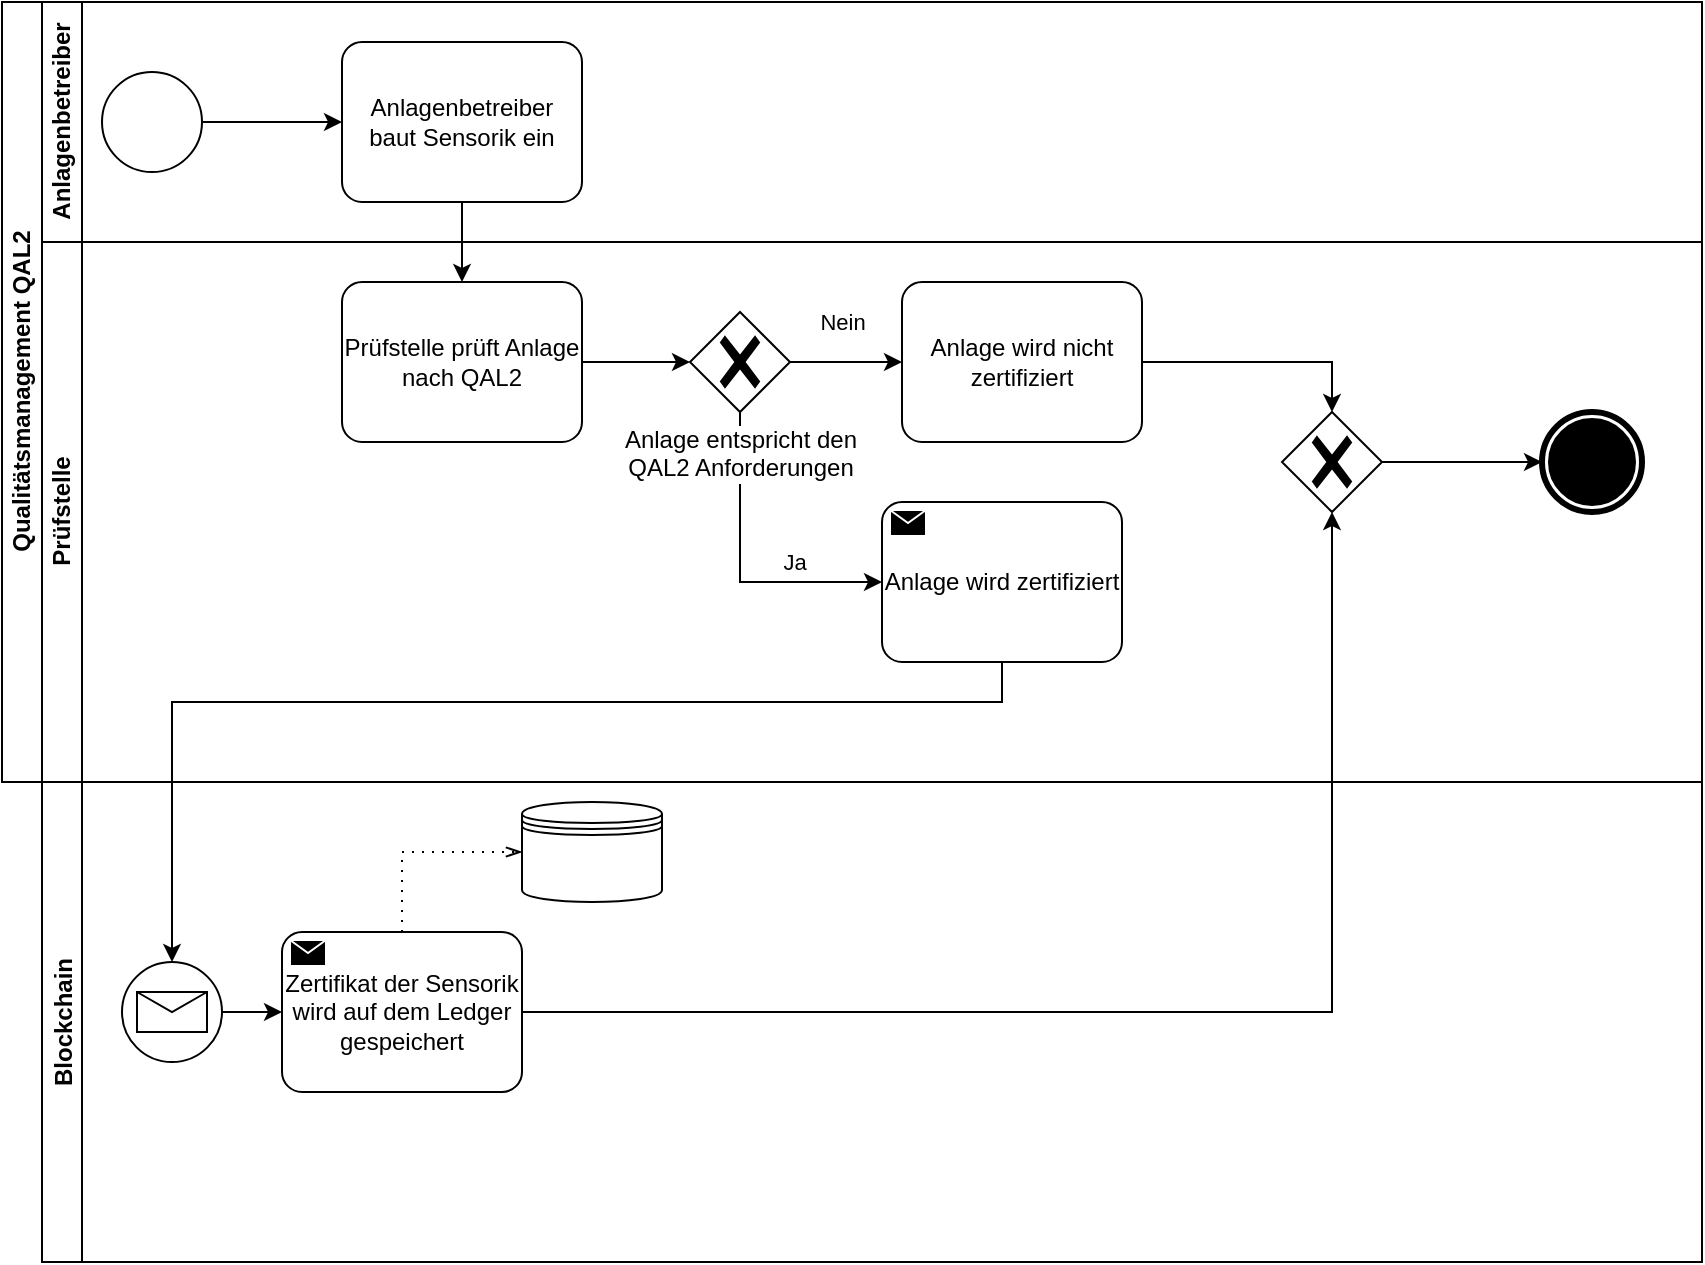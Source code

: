 <mxfile version="15.4.0" type="device" pages="3"><diagram id="fOEBAqGflUHDahjfGVD5" name="QAL 2"><mxGraphModel dx="946" dy="599" grid="1" gridSize="10" guides="1" tooltips="1" connect="1" arrows="1" fold="1" page="1" pageScale="1" pageWidth="827" pageHeight="1169" math="0" shadow="0"><root><mxCell id="0"/><mxCell id="1" parent="0"/><mxCell id="dpDQwUK_l9UzDcooiHd4-1" value="Qualitätsmanagement QAL2" style="swimlane;html=1;childLayout=stackLayout;resizeParent=1;resizeParentMax=0;horizontal=0;startSize=20;horizontalStack=0;" parent="1" vertex="1"><mxGeometry x="70" y="110" width="850" height="390" as="geometry"/></mxCell><mxCell id="dpDQwUK_l9UzDcooiHd4-2" value="Anlagenbetreiber" style="swimlane;html=1;startSize=20;horizontal=0;" parent="dpDQwUK_l9UzDcooiHd4-1" vertex="1"><mxGeometry x="20" width="830" height="120" as="geometry"/></mxCell><mxCell id="dpDQwUK_l9UzDcooiHd4-7" style="edgeStyle=orthogonalEdgeStyle;rounded=0;orthogonalLoop=1;jettySize=auto;html=1;exitX=1;exitY=0.5;exitDx=0;exitDy=0;exitPerimeter=0;" parent="dpDQwUK_l9UzDcooiHd4-2" source="dpDQwUK_l9UzDcooiHd4-5" target="dpDQwUK_l9UzDcooiHd4-6" edge="1"><mxGeometry relative="1" as="geometry"/></mxCell><mxCell id="dpDQwUK_l9UzDcooiHd4-5" value="" style="points=[[0.145,0.145,0],[0.5,0,0],[0.855,0.145,0],[1,0.5,0],[0.855,0.855,0],[0.5,1,0],[0.145,0.855,0],[0,0.5,0]];shape=mxgraph.bpmn.event;html=1;verticalLabelPosition=bottom;labelBackgroundColor=#ffffff;verticalAlign=top;align=center;perimeter=ellipsePerimeter;outlineConnect=0;aspect=fixed;outline=standard;symbol=general;" parent="dpDQwUK_l9UzDcooiHd4-2" vertex="1"><mxGeometry x="30" y="35" width="50" height="50" as="geometry"/></mxCell><mxCell id="dpDQwUK_l9UzDcooiHd4-6" value="Anlagenbetreiber&#10;baut Sensorik ein" style="points=[[0.25,0,0],[0.5,0,0],[0.75,0,0],[1,0.25,0],[1,0.5,0],[1,0.75,0],[0.75,1,0],[0.5,1,0],[0.25,1,0],[0,0.75,0],[0,0.5,0],[0,0.25,0]];shape=mxgraph.bpmn.task;whiteSpace=wrap;rectStyle=rounded;size=10;taskMarker=abstract;" parent="dpDQwUK_l9UzDcooiHd4-2" vertex="1"><mxGeometry x="150" y="20" width="120" height="80" as="geometry"/></mxCell><mxCell id="dpDQwUK_l9UzDcooiHd4-3" value="Prüfstelle" style="swimlane;html=1;startSize=20;horizontal=0;" parent="dpDQwUK_l9UzDcooiHd4-1" vertex="1"><mxGeometry x="20" y="120" width="830" height="270" as="geometry"/></mxCell><mxCell id="dpDQwUK_l9UzDcooiHd4-11" style="edgeStyle=orthogonalEdgeStyle;rounded=0;orthogonalLoop=1;jettySize=auto;html=1;exitX=1;exitY=0.5;exitDx=0;exitDy=0;exitPerimeter=0;" parent="dpDQwUK_l9UzDcooiHd4-3" source="dpDQwUK_l9UzDcooiHd4-8" target="dpDQwUK_l9UzDcooiHd4-10" edge="1"><mxGeometry relative="1" as="geometry"/></mxCell><mxCell id="dpDQwUK_l9UzDcooiHd4-8" value="Prüfstelle prüft Anlage nach QAL2" style="points=[[0.25,0,0],[0.5,0,0],[0.75,0,0],[1,0.25,0],[1,0.5,0],[1,0.75,0],[0.75,1,0],[0.5,1,0],[0.25,1,0],[0,0.75,0],[0,0.5,0],[0,0.25,0]];shape=mxgraph.bpmn.task;whiteSpace=wrap;rectStyle=rounded;size=10;taskMarker=abstract;" parent="dpDQwUK_l9UzDcooiHd4-3" vertex="1"><mxGeometry x="150" y="20" width="120" height="80" as="geometry"/></mxCell><mxCell id="dpDQwUK_l9UzDcooiHd4-13" value="Nein" style="edgeStyle=orthogonalEdgeStyle;rounded=0;orthogonalLoop=1;jettySize=auto;html=1;exitX=1;exitY=0.5;exitDx=0;exitDy=0;exitPerimeter=0;entryX=0;entryY=0.5;entryDx=0;entryDy=0;entryPerimeter=0;" parent="dpDQwUK_l9UzDcooiHd4-3" source="dpDQwUK_l9UzDcooiHd4-10" target="dpDQwUK_l9UzDcooiHd4-12" edge="1"><mxGeometry x="-0.071" y="20" relative="1" as="geometry"><mxPoint as="offset"/></mxGeometry></mxCell><mxCell id="dpDQwUK_l9UzDcooiHd4-15" value="Ja" style="edgeStyle=orthogonalEdgeStyle;rounded=0;orthogonalLoop=1;jettySize=auto;html=1;exitX=0.5;exitY=1;exitDx=0;exitDy=0;exitPerimeter=0;entryX=0;entryY=0.5;entryDx=0;entryDy=0;entryPerimeter=0;" parent="dpDQwUK_l9UzDcooiHd4-3" source="dpDQwUK_l9UzDcooiHd4-10" target="dpDQwUK_l9UzDcooiHd4-17" edge="1"><mxGeometry x="0.432" y="10" relative="1" as="geometry"><mxPoint x="430" y="170" as="targetPoint"/><mxPoint as="offset"/></mxGeometry></mxCell><mxCell id="dpDQwUK_l9UzDcooiHd4-10" value="Anlage entspricht den &lt;br&gt;QAL2 Anforderungen" style="points=[[0.25,0.25,0],[0.5,0,0],[0.75,0.25,0],[1,0.5,0],[0.75,0.75,0],[0.5,1,0],[0.25,0.75,0],[0,0.5,0]];shape=mxgraph.bpmn.gateway2;html=1;verticalLabelPosition=bottom;labelBackgroundColor=#ffffff;verticalAlign=top;align=center;perimeter=rhombusPerimeter;outlineConnect=0;outline=none;symbol=none;gwType=exclusive;" parent="dpDQwUK_l9UzDcooiHd4-3" vertex="1"><mxGeometry x="324" y="35" width="50" height="50" as="geometry"/></mxCell><mxCell id="dpDQwUK_l9UzDcooiHd4-28" style="edgeStyle=orthogonalEdgeStyle;rounded=0;orthogonalLoop=1;jettySize=auto;html=1;exitX=1;exitY=0.5;exitDx=0;exitDy=0;exitPerimeter=0;entryX=0.5;entryY=0;entryDx=0;entryDy=0;entryPerimeter=0;" parent="dpDQwUK_l9UzDcooiHd4-3" source="dpDQwUK_l9UzDcooiHd4-12" target="dpDQwUK_l9UzDcooiHd4-27" edge="1"><mxGeometry relative="1" as="geometry"/></mxCell><mxCell id="dpDQwUK_l9UzDcooiHd4-12" value="Anlage wird nicht zertifiziert" style="points=[[0.25,0,0],[0.5,0,0],[0.75,0,0],[1,0.25,0],[1,0.5,0],[1,0.75,0],[0.75,1,0],[0.5,1,0],[0.25,1,0],[0,0.75,0],[0,0.5,0],[0,0.25,0]];shape=mxgraph.bpmn.task;whiteSpace=wrap;rectStyle=rounded;size=10;taskMarker=abstract;" parent="dpDQwUK_l9UzDcooiHd4-3" vertex="1"><mxGeometry x="430" y="20" width="120" height="80" as="geometry"/></mxCell><mxCell id="dpDQwUK_l9UzDcooiHd4-17" value="Anlage wird zertifiziert" style="points=[[0.25,0,0],[0.5,0,0],[0.75,0,0],[1,0.25,0],[1,0.5,0],[1,0.75,0],[0.75,1,0],[0.5,1,0],[0.25,1,0],[0,0.75,0],[0,0.5,0],[0,0.25,0]];shape=mxgraph.bpmn.task;whiteSpace=wrap;rectStyle=rounded;size=10;taskMarker=send;" parent="dpDQwUK_l9UzDcooiHd4-3" vertex="1"><mxGeometry x="420" y="130" width="120" height="80" as="geometry"/></mxCell><mxCell id="dpDQwUK_l9UzDcooiHd4-26" value="" style="points=[[0.145,0.145,0],[0.5,0,0],[0.855,0.145,0],[1,0.5,0],[0.855,0.855,0],[0.5,1,0],[0.145,0.855,0],[0,0.5,0]];shape=mxgraph.bpmn.event;html=1;verticalLabelPosition=bottom;labelBackgroundColor=#ffffff;verticalAlign=top;align=center;perimeter=ellipsePerimeter;outlineConnect=0;aspect=fixed;outline=end;symbol=terminate;" parent="dpDQwUK_l9UzDcooiHd4-3" vertex="1"><mxGeometry x="750" y="85" width="50" height="50" as="geometry"/></mxCell><mxCell id="dpDQwUK_l9UzDcooiHd4-31" style="edgeStyle=orthogonalEdgeStyle;rounded=0;orthogonalLoop=1;jettySize=auto;html=1;exitX=1;exitY=0.5;exitDx=0;exitDy=0;exitPerimeter=0;entryX=0;entryY=0.5;entryDx=0;entryDy=0;entryPerimeter=0;" parent="dpDQwUK_l9UzDcooiHd4-3" source="dpDQwUK_l9UzDcooiHd4-27" target="dpDQwUK_l9UzDcooiHd4-26" edge="1"><mxGeometry relative="1" as="geometry"/></mxCell><mxCell id="dpDQwUK_l9UzDcooiHd4-27" value="" style="points=[[0.25,0.25,0],[0.5,0,0],[0.75,0.25,0],[1,0.5,0],[0.75,0.75,0],[0.5,1,0],[0.25,0.75,0],[0,0.5,0]];shape=mxgraph.bpmn.gateway2;html=1;verticalLabelPosition=bottom;labelBackgroundColor=#ffffff;verticalAlign=top;align=center;perimeter=rhombusPerimeter;outlineConnect=0;outline=none;symbol=none;gwType=exclusive;" parent="dpDQwUK_l9UzDcooiHd4-3" vertex="1"><mxGeometry x="620" y="85" width="50" height="50" as="geometry"/></mxCell><mxCell id="dpDQwUK_l9UzDcooiHd4-9" style="edgeStyle=orthogonalEdgeStyle;rounded=0;orthogonalLoop=1;jettySize=auto;html=1;exitX=0.5;exitY=1;exitDx=0;exitDy=0;exitPerimeter=0;entryX=0.5;entryY=0;entryDx=0;entryDy=0;entryPerimeter=0;" parent="dpDQwUK_l9UzDcooiHd4-1" source="dpDQwUK_l9UzDcooiHd4-6" target="dpDQwUK_l9UzDcooiHd4-8" edge="1"><mxGeometry relative="1" as="geometry"/></mxCell><mxCell id="dpDQwUK_l9UzDcooiHd4-16" value="Blockchain" style="swimlane;startSize=20;horizontal=0;" parent="1" vertex="1"><mxGeometry x="90" y="500" width="830" height="240" as="geometry"/></mxCell><mxCell id="dpDQwUK_l9UzDcooiHd4-22" style="edgeStyle=orthogonalEdgeStyle;rounded=0;orthogonalLoop=1;jettySize=auto;html=1;exitX=1;exitY=0.5;exitDx=0;exitDy=0;exitPerimeter=0;" parent="dpDQwUK_l9UzDcooiHd4-16" source="dpDQwUK_l9UzDcooiHd4-19" edge="1"><mxGeometry relative="1" as="geometry"><mxPoint x="120" y="115" as="targetPoint"/></mxGeometry></mxCell><mxCell id="dpDQwUK_l9UzDcooiHd4-19" value="" style="points=[[0.145,0.145,0],[0.5,0,0],[0.855,0.145,0],[1,0.5,0],[0.855,0.855,0],[0.5,1,0],[0.145,0.855,0],[0,0.5,0]];shape=mxgraph.bpmn.event;html=1;verticalLabelPosition=bottom;labelBackgroundColor=#ffffff;verticalAlign=top;align=center;perimeter=ellipsePerimeter;outlineConnect=0;aspect=fixed;outline=standard;symbol=message;" parent="dpDQwUK_l9UzDcooiHd4-16" vertex="1"><mxGeometry x="40" y="90" width="50" height="50" as="geometry"/></mxCell><mxCell id="dpDQwUK_l9UzDcooiHd4-23" value="Zertifikat der Sensorik wird auf dem Ledger gespeichert" style="points=[[0.25,0,0],[0.5,0,0],[0.75,0,0],[1,0.25,0],[1,0.5,0],[1,0.75,0],[0.75,1,0],[0.5,1,0],[0.25,1,0],[0,0.75,0],[0,0.5,0],[0,0.25,0]];shape=mxgraph.bpmn.task;whiteSpace=wrap;rectStyle=rounded;size=10;taskMarker=send;" parent="dpDQwUK_l9UzDcooiHd4-16" vertex="1"><mxGeometry x="120" y="75" width="120" height="80" as="geometry"/></mxCell><mxCell id="dpDQwUK_l9UzDcooiHd4-24" value="" style="shape=datastore;whiteSpace=wrap;html=1;labelPosition=center;verticalLabelPosition=bottom;align=center;verticalAlign=top;" parent="dpDQwUK_l9UzDcooiHd4-16" vertex="1"><mxGeometry x="240" y="10" width="70" height="50" as="geometry"/></mxCell><mxCell id="dpDQwUK_l9UzDcooiHd4-25" value="" style="edgeStyle=elbowEdgeStyle;fontSize=12;html=1;endFill=0;startFill=0;endSize=6;startSize=6;dashed=1;dashPattern=1 4;endArrow=openThin;startArrow=none;rounded=0;exitX=0.5;exitY=0;exitDx=0;exitDy=0;exitPerimeter=0;entryX=0;entryY=0.5;entryDx=0;entryDy=0;" parent="dpDQwUK_l9UzDcooiHd4-16" source="dpDQwUK_l9UzDcooiHd4-23" target="dpDQwUK_l9UzDcooiHd4-24" edge="1"><mxGeometry width="160" relative="1" as="geometry"><mxPoint x="340" y="-30" as="sourcePoint"/><mxPoint x="500" y="-30" as="targetPoint"/><Array as="points"><mxPoint x="180" y="35"/></Array></mxGeometry></mxCell><mxCell id="dpDQwUK_l9UzDcooiHd4-21" style="edgeStyle=orthogonalEdgeStyle;rounded=0;orthogonalLoop=1;jettySize=auto;html=1;exitX=0.5;exitY=1;exitDx=0;exitDy=0;exitPerimeter=0;" parent="1" source="dpDQwUK_l9UzDcooiHd4-17" target="dpDQwUK_l9UzDcooiHd4-19" edge="1"><mxGeometry relative="1" as="geometry"><Array as="points"><mxPoint x="570" y="460"/><mxPoint x="155" y="460"/></Array></mxGeometry></mxCell><mxCell id="dpDQwUK_l9UzDcooiHd4-30" style="edgeStyle=orthogonalEdgeStyle;rounded=0;orthogonalLoop=1;jettySize=auto;html=1;exitX=1;exitY=0.5;exitDx=0;exitDy=0;exitPerimeter=0;entryX=0.5;entryY=1;entryDx=0;entryDy=0;entryPerimeter=0;" parent="1" source="dpDQwUK_l9UzDcooiHd4-23" target="dpDQwUK_l9UzDcooiHd4-27" edge="1"><mxGeometry relative="1" as="geometry"/></mxCell></root></mxGraphModel></diagram><diagram id="kGeH2gNG1VI0VdVqXJxx" name="QAL3"><mxGraphModel dx="946" dy="599" grid="1" gridSize="10" guides="1" tooltips="1" connect="1" arrows="1" fold="1" page="1" pageScale="1" pageWidth="827" pageHeight="1169" math="0" shadow="0"><root><mxCell id="jUsq18Zo1Q4Y0JvGGyQz-0"/><mxCell id="jUsq18Zo1Q4Y0JvGGyQz-1" parent="jUsq18Zo1Q4Y0JvGGyQz-0"/><mxCell id="jUsq18Zo1Q4Y0JvGGyQz-2" value="Anlagenbetreiber" style="swimlane;startSize=20;horizontal=0;" parent="jUsq18Zo1Q4Y0JvGGyQz-1" vertex="1"><mxGeometry x="80" y="160" width="1000" height="120" as="geometry"/></mxCell><mxCell id="jUsq18Zo1Q4Y0JvGGyQz-7" style="edgeStyle=orthogonalEdgeStyle;rounded=0;orthogonalLoop=1;jettySize=auto;html=1;exitX=1;exitY=0.5;exitDx=0;exitDy=0;exitPerimeter=0;entryX=0;entryY=0.5;entryDx=0;entryDy=0;entryPerimeter=0;" parent="jUsq18Zo1Q4Y0JvGGyQz-2" source="jUsq18Zo1Q4Y0JvGGyQz-5" target="jUsq18Zo1Q4Y0JvGGyQz-6" edge="1"><mxGeometry relative="1" as="geometry"/></mxCell><mxCell id="jUsq18Zo1Q4Y0JvGGyQz-5" value="" style="points=[[0.145,0.145,0],[0.5,0,0],[0.855,0.145,0],[1,0.5,0],[0.855,0.855,0],[0.5,1,0],[0.145,0.855,0],[0,0.5,0]];shape=mxgraph.bpmn.event;html=1;verticalLabelPosition=bottom;labelBackgroundColor=#ffffff;verticalAlign=top;align=center;perimeter=ellipsePerimeter;outlineConnect=0;aspect=fixed;outline=standard;symbol=timer;" parent="jUsq18Zo1Q4Y0JvGGyQz-2" vertex="1"><mxGeometry x="40" y="35" width="50" height="50" as="geometry"/></mxCell><mxCell id="jUsq18Zo1Q4Y0JvGGyQz-11" style="edgeStyle=orthogonalEdgeStyle;rounded=0;orthogonalLoop=1;jettySize=auto;html=1;exitX=1;exitY=0.5;exitDx=0;exitDy=0;exitPerimeter=0;" parent="jUsq18Zo1Q4Y0JvGGyQz-2" source="jUsq18Zo1Q4Y0JvGGyQz-6" target="jUsq18Zo1Q4Y0JvGGyQz-10" edge="1"><mxGeometry relative="1" as="geometry"/></mxCell><mxCell id="jUsq18Zo1Q4Y0JvGGyQz-6" value="Anlagenbetreiber&#10;prüft Drift" style="points=[[0.25,0,0],[0.5,0,0],[0.75,0,0],[1,0.25,0],[1,0.5,0],[1,0.75,0],[0.75,1,0],[0.5,1,0],[0.25,1,0],[0,0.75,0],[0,0.5,0],[0,0.25,0]];shape=mxgraph.bpmn.task;whiteSpace=wrap;rectStyle=rounded;size=10;taskMarker=abstract;" parent="jUsq18Zo1Q4Y0JvGGyQz-2" vertex="1"><mxGeometry x="130" y="20" width="120" height="80" as="geometry"/></mxCell><mxCell id="jUsq18Zo1Q4Y0JvGGyQz-13" style="edgeStyle=orthogonalEdgeStyle;rounded=0;orthogonalLoop=1;jettySize=auto;html=1;exitX=1;exitY=0.5;exitDx=0;exitDy=0;exitPerimeter=0;" parent="jUsq18Zo1Q4Y0JvGGyQz-2" source="jUsq18Zo1Q4Y0JvGGyQz-10" target="jUsq18Zo1Q4Y0JvGGyQz-12" edge="1"><mxGeometry relative="1" as="geometry"/></mxCell><mxCell id="jUsq18Zo1Q4Y0JvGGyQz-10" value="Anlagenbetreiber prüft Präzision" style="points=[[0.25,0,0],[0.5,0,0],[0.75,0,0],[1,0.25,0],[1,0.5,0],[1,0.75,0],[0.75,1,0],[0.5,1,0],[0.25,1,0],[0,0.75,0],[0,0.5,0],[0,0.25,0]];shape=mxgraph.bpmn.task;whiteSpace=wrap;rectStyle=rounded;size=10;taskMarker=abstract;" parent="jUsq18Zo1Q4Y0JvGGyQz-2" vertex="1"><mxGeometry x="290" y="20" width="120" height="80" as="geometry"/></mxCell><mxCell id="jUsq18Zo1Q4Y0JvGGyQz-12" value="Anlagenbetreiber übermittelt die Ergebnisse" style="points=[[0.25,0,0],[0.5,0,0],[0.75,0,0],[1,0.25,0],[1,0.5,0],[1,0.75,0],[0.75,1,0],[0.5,1,0],[0.25,1,0],[0,0.75,0],[0,0.5,0],[0,0.25,0]];shape=mxgraph.bpmn.task;whiteSpace=wrap;rectStyle=rounded;size=10;taskMarker=send;" parent="jUsq18Zo1Q4Y0JvGGyQz-2" vertex="1"><mxGeometry x="450" y="20" width="120" height="80" as="geometry"/></mxCell><mxCell id="o0U-T3Z_DtUoZWdTapJy-4" style="edgeStyle=orthogonalEdgeStyle;rounded=0;orthogonalLoop=1;jettySize=auto;html=1;exitX=1;exitY=0.5;exitDx=0;exitDy=0;exitPerimeter=0;entryX=0;entryY=0.5;entryDx=0;entryDy=0;entryPerimeter=0;" parent="jUsq18Zo1Q4Y0JvGGyQz-2" source="o0U-T3Z_DtUoZWdTapJy-1" target="o0U-T3Z_DtUoZWdTapJy-3" edge="1"><mxGeometry relative="1" as="geometry"/></mxCell><mxCell id="o0U-T3Z_DtUoZWdTapJy-1" value="Anlagenbetreiber wertet Ergebnisse aus" style="points=[[0.25,0,0],[0.5,0,0],[0.75,0,0],[1,0.25,0],[1,0.5,0],[1,0.75,0],[0.75,1,0],[0.5,1,0],[0.25,1,0],[0,0.75,0],[0,0.5,0],[0,0.25,0]];shape=mxgraph.bpmn.task;whiteSpace=wrap;rectStyle=rounded;size=10;taskMarker=receive;" parent="jUsq18Zo1Q4Y0JvGGyQz-2" vertex="1"><mxGeometry x="730" y="20" width="120" height="80" as="geometry"/></mxCell><mxCell id="o0U-T3Z_DtUoZWdTapJy-3" value="" style="points=[[0.145,0.145,0],[0.5,0,0],[0.855,0.145,0],[1,0.5,0],[0.855,0.855,0],[0.5,1,0],[0.145,0.855,0],[0,0.5,0]];shape=mxgraph.bpmn.event;html=1;verticalLabelPosition=bottom;labelBackgroundColor=#ffffff;verticalAlign=top;align=center;perimeter=ellipsePerimeter;outlineConnect=0;aspect=fixed;outline=end;symbol=terminate;" parent="jUsq18Zo1Q4Y0JvGGyQz-2" vertex="1"><mxGeometry x="910" y="35" width="50" height="50" as="geometry"/></mxCell><mxCell id="jUsq18Zo1Q4Y0JvGGyQz-4" value="Blockchain" style="swimlane;startSize=20;horizontal=0;" parent="jUsq18Zo1Q4Y0JvGGyQz-1" vertex="1"><mxGeometry x="80" y="320" width="1000" height="240" as="geometry"/></mxCell><mxCell id="jUsq18Zo1Q4Y0JvGGyQz-16" style="edgeStyle=orthogonalEdgeStyle;rounded=0;orthogonalLoop=1;jettySize=auto;html=1;exitX=1;exitY=0.5;exitDx=0;exitDy=0;exitPerimeter=0;" parent="jUsq18Zo1Q4Y0JvGGyQz-4" source="jUsq18Zo1Q4Y0JvGGyQz-14" target="jUsq18Zo1Q4Y0JvGGyQz-15" edge="1"><mxGeometry relative="1" as="geometry"/></mxCell><mxCell id="jUsq18Zo1Q4Y0JvGGyQz-14" value="" style="points=[[0.145,0.145,0],[0.5,0,0],[0.855,0.145,0],[1,0.5,0],[0.855,0.855,0],[0.5,1,0],[0.145,0.855,0],[0,0.5,0]];shape=mxgraph.bpmn.event;html=1;verticalLabelPosition=bottom;labelBackgroundColor=#ffffff;verticalAlign=top;align=center;perimeter=ellipsePerimeter;outlineConnect=0;aspect=fixed;outline=standard;symbol=message;" parent="jUsq18Zo1Q4Y0JvGGyQz-4" vertex="1"><mxGeometry x="40" y="35" width="50" height="50" as="geometry"/></mxCell><mxCell id="jUsq18Zo1Q4Y0JvGGyQz-19" style="edgeStyle=orthogonalEdgeStyle;rounded=0;orthogonalLoop=1;jettySize=auto;html=1;exitX=1;exitY=0.5;exitDx=0;exitDy=0;exitPerimeter=0;entryX=0;entryY=0.5;entryDx=0;entryDy=0;entryPerimeter=0;" parent="jUsq18Zo1Q4Y0JvGGyQz-4" source="jUsq18Zo1Q4Y0JvGGyQz-15" target="jUsq18Zo1Q4Y0JvGGyQz-18" edge="1"><mxGeometry relative="1" as="geometry"/></mxCell><mxCell id="jUsq18Zo1Q4Y0JvGGyQz-15" value="Chaincode überprüft die Messergebnisse" style="points=[[0.25,0,0],[0.5,0,0],[0.75,0,0],[1,0.25,0],[1,0.5,0],[1,0.75,0],[0.75,1,0],[0.5,1,0],[0.25,1,0],[0,0.75,0],[0,0.5,0],[0,0.25,0]];shape=mxgraph.bpmn.task;whiteSpace=wrap;rectStyle=rounded;size=10;taskMarker=abstract;" parent="jUsq18Zo1Q4Y0JvGGyQz-4" vertex="1"><mxGeometry x="120" y="20" width="120" height="80" as="geometry"/></mxCell><mxCell id="jUsq18Zo1Q4Y0JvGGyQz-21" style="edgeStyle=orthogonalEdgeStyle;rounded=0;orthogonalLoop=1;jettySize=auto;html=1;exitX=1;exitY=0.5;exitDx=0;exitDy=0;exitPerimeter=0;entryX=0;entryY=0.5;entryDx=0;entryDy=0;entryPerimeter=0;" parent="jUsq18Zo1Q4Y0JvGGyQz-4" source="jUsq18Zo1Q4Y0JvGGyQz-18" target="jUsq18Zo1Q4Y0JvGGyQz-20" edge="1"><mxGeometry relative="1" as="geometry"/></mxCell><mxCell id="jUsq18Zo1Q4Y0JvGGyQz-23" style="edgeStyle=orthogonalEdgeStyle;rounded=0;orthogonalLoop=1;jettySize=auto;html=1;exitX=0.5;exitY=1;exitDx=0;exitDy=0;exitPerimeter=0;entryX=0;entryY=0.5;entryDx=0;entryDy=0;entryPerimeter=0;" parent="jUsq18Zo1Q4Y0JvGGyQz-4" source="jUsq18Zo1Q4Y0JvGGyQz-18" target="jUsq18Zo1Q4Y0JvGGyQz-22" edge="1"><mxGeometry relative="1" as="geometry"/></mxCell><mxCell id="jUsq18Zo1Q4Y0JvGGyQz-18" value="Messergebnisse entsprechen QAL 3" style="points=[[0.25,0.25,0],[0.5,0,0],[0.75,0.25,0],[1,0.5,0],[0.75,0.75,0],[0.5,1,0],[0.25,0.75,0],[0,0.5,0]];shape=mxgraph.bpmn.gateway2;html=1;verticalLabelPosition=bottom;labelBackgroundColor=#ffffff;verticalAlign=top;align=center;perimeter=rhombusPerimeter;outlineConnect=0;outline=none;symbol=none;gwType=exclusive;" parent="jUsq18Zo1Q4Y0JvGGyQz-4" vertex="1"><mxGeometry x="280" y="35" width="50" height="50" as="geometry"/></mxCell><mxCell id="jUsq18Zo1Q4Y0JvGGyQz-25" style="edgeStyle=orthogonalEdgeStyle;rounded=0;orthogonalLoop=1;jettySize=auto;html=1;exitX=1;exitY=0.5;exitDx=0;exitDy=0;exitPerimeter=0;entryX=0.5;entryY=0;entryDx=0;entryDy=0;entryPerimeter=0;" parent="jUsq18Zo1Q4Y0JvGGyQz-4" source="jUsq18Zo1Q4Y0JvGGyQz-20" target="jUsq18Zo1Q4Y0JvGGyQz-24" edge="1"><mxGeometry relative="1" as="geometry"><Array as="points"><mxPoint x="625" y="60"/></Array></mxGeometry></mxCell><mxCell id="jUsq18Zo1Q4Y0JvGGyQz-20" value="Zertifizierung wird bestätigt" style="points=[[0.25,0,0],[0.5,0,0],[0.75,0,0],[1,0.25,0],[1,0.5,0],[1,0.75,0],[0.75,1,0],[0.5,1,0],[0.25,1,0],[0,0.75,0],[0,0.5,0],[0,0.25,0]];shape=mxgraph.bpmn.task;whiteSpace=wrap;rectStyle=rounded;size=10;taskMarker=abstract;" parent="jUsq18Zo1Q4Y0JvGGyQz-4" vertex="1"><mxGeometry x="430" y="20" width="120" height="80" as="geometry"/></mxCell><mxCell id="jUsq18Zo1Q4Y0JvGGyQz-26" style="edgeStyle=orthogonalEdgeStyle;rounded=0;orthogonalLoop=1;jettySize=auto;html=1;exitX=1;exitY=0.5;exitDx=0;exitDy=0;exitPerimeter=0;entryX=0.5;entryY=1;entryDx=0;entryDy=0;entryPerimeter=0;" parent="jUsq18Zo1Q4Y0JvGGyQz-4" source="jUsq18Zo1Q4Y0JvGGyQz-22" target="jUsq18Zo1Q4Y0JvGGyQz-24" edge="1"><mxGeometry relative="1" as="geometry"/></mxCell><mxCell id="jUsq18Zo1Q4Y0JvGGyQz-22" value="Zertifizierung wird entzogen" style="points=[[0.25,0,0],[0.5,0,0],[0.75,0,0],[1,0.25,0],[1,0.5,0],[1,0.75,0],[0.75,1,0],[0.5,1,0],[0.25,1,0],[0,0.75,0],[0,0.5,0],[0,0.25,0]];shape=mxgraph.bpmn.task;whiteSpace=wrap;rectStyle=rounded;size=10;taskMarker=abstract;" parent="jUsq18Zo1Q4Y0JvGGyQz-4" vertex="1"><mxGeometry x="430" y="120" width="120" height="80" as="geometry"/></mxCell><mxCell id="jUsq18Zo1Q4Y0JvGGyQz-28" style="edgeStyle=orthogonalEdgeStyle;rounded=0;orthogonalLoop=1;jettySize=auto;html=1;exitX=1;exitY=0.5;exitDx=0;exitDy=0;exitPerimeter=0;" parent="jUsq18Zo1Q4Y0JvGGyQz-4" source="jUsq18Zo1Q4Y0JvGGyQz-24" target="o0U-T3Z_DtUoZWdTapJy-0" edge="1"><mxGeometry relative="1" as="geometry"><mxPoint x="690" y="105" as="targetPoint"/></mxGeometry></mxCell><mxCell id="jUsq18Zo1Q4Y0JvGGyQz-24" value="" style="points=[[0.25,0.25,0],[0.5,0,0],[0.75,0.25,0],[1,0.5,0],[0.75,0.75,0],[0.5,1,0],[0.25,0.75,0],[0,0.5,0]];shape=mxgraph.bpmn.gateway2;html=1;verticalLabelPosition=bottom;labelBackgroundColor=#ffffff;verticalAlign=top;align=center;perimeter=rhombusPerimeter;outlineConnect=0;outline=none;symbol=none;gwType=exclusive;" parent="jUsq18Zo1Q4Y0JvGGyQz-4" vertex="1"><mxGeometry x="600" y="80" width="50" height="50" as="geometry"/></mxCell><mxCell id="o0U-T3Z_DtUoZWdTapJy-0" value="Anlagenbetreiber wird benarchichtigt" style="points=[[0.25,0,0],[0.5,0,0],[0.75,0,0],[1,0.25,0],[1,0.5,0],[1,0.75,0],[0.75,1,0],[0.5,1,0],[0.25,1,0],[0,0.75,0],[0,0.5,0],[0,0.25,0]];shape=mxgraph.bpmn.task;whiteSpace=wrap;rectStyle=rounded;size=10;taskMarker=send;" parent="jUsq18Zo1Q4Y0JvGGyQz-4" vertex="1"><mxGeometry x="730" y="65" width="120" height="80" as="geometry"/></mxCell><mxCell id="jUsq18Zo1Q4Y0JvGGyQz-17" style="edgeStyle=orthogonalEdgeStyle;rounded=0;orthogonalLoop=1;jettySize=auto;html=1;exitX=0.5;exitY=1;exitDx=0;exitDy=0;exitPerimeter=0;entryX=0.5;entryY=0;entryDx=0;entryDy=0;entryPerimeter=0;" parent="jUsq18Zo1Q4Y0JvGGyQz-1" source="jUsq18Zo1Q4Y0JvGGyQz-12" target="jUsq18Zo1Q4Y0JvGGyQz-14" edge="1"><mxGeometry relative="1" as="geometry"/></mxCell><mxCell id="o0U-T3Z_DtUoZWdTapJy-2" style="edgeStyle=orthogonalEdgeStyle;rounded=0;orthogonalLoop=1;jettySize=auto;html=1;exitX=0.5;exitY=0;exitDx=0;exitDy=0;exitPerimeter=0;" parent="jUsq18Zo1Q4Y0JvGGyQz-1" source="o0U-T3Z_DtUoZWdTapJy-0" target="o0U-T3Z_DtUoZWdTapJy-1" edge="1"><mxGeometry relative="1" as="geometry"/></mxCell></root></mxGraphModel></diagram><diagram id="GsnJy7hKHtXTxCDEZtTA" name="AST"><mxGraphModel dx="946" dy="599" grid="1" gridSize="10" guides="1" tooltips="1" connect="1" arrows="1" fold="1" page="1" pageScale="1" pageWidth="827" pageHeight="1169" math="0" shadow="0"><root><mxCell id="IvTQiQE37Vf9ny-zDjU6-0"/><mxCell id="IvTQiQE37Vf9ny-zDjU6-1" parent="IvTQiQE37Vf9ny-zDjU6-0"/><mxCell id="hVnQ3dWJ5UwSWZsurFyI-0" value="Qualitätsmanagement AST" style="swimlane;html=1;childLayout=stackLayout;resizeParent=1;resizeParentMax=0;horizontal=0;startSize=20;horizontalStack=0;" vertex="1" parent="IvTQiQE37Vf9ny-zDjU6-1"><mxGeometry x="120" y="90" width="850" height="390" as="geometry"/></mxCell><mxCell id="hVnQ3dWJ5UwSWZsurFyI-1" value="Anlagenbetreiber" style="swimlane;html=1;startSize=20;horizontal=0;" vertex="1" parent="hVnQ3dWJ5UwSWZsurFyI-0"><mxGeometry x="20" width="830" height="120" as="geometry"/></mxCell><mxCell id="hVnQ3dWJ5UwSWZsurFyI-2" style="edgeStyle=orthogonalEdgeStyle;rounded=0;orthogonalLoop=1;jettySize=auto;html=1;exitX=1;exitY=0.5;exitDx=0;exitDy=0;exitPerimeter=0;" edge="1" parent="hVnQ3dWJ5UwSWZsurFyI-1" source="hVnQ3dWJ5UwSWZsurFyI-3" target="hVnQ3dWJ5UwSWZsurFyI-4"><mxGeometry relative="1" as="geometry"/></mxCell><mxCell id="hVnQ3dWJ5UwSWZsurFyI-3" value="" style="points=[[0.145,0.145,0],[0.5,0,0],[0.855,0.145,0],[1,0.5,0],[0.855,0.855,0],[0.5,1,0],[0.145,0.855,0],[0,0.5,0]];shape=mxgraph.bpmn.event;html=1;verticalLabelPosition=bottom;labelBackgroundColor=#ffffff;verticalAlign=top;align=center;perimeter=ellipsePerimeter;outlineConnect=0;aspect=fixed;outline=standard;symbol=general;" vertex="1" parent="hVnQ3dWJ5UwSWZsurFyI-1"><mxGeometry x="30" y="35" width="50" height="50" as="geometry"/></mxCell><mxCell id="hVnQ3dWJ5UwSWZsurFyI-4" value="Anlagenbetreiber&#10;betreibt Sensorik " style="points=[[0.25,0,0],[0.5,0,0],[0.75,0,0],[1,0.25,0],[1,0.5,0],[1,0.75,0],[0.75,1,0],[0.5,1,0],[0.25,1,0],[0,0.75,0],[0,0.5,0],[0,0.25,0]];shape=mxgraph.bpmn.task;whiteSpace=wrap;rectStyle=rounded;size=10;taskMarker=abstract;" vertex="1" parent="hVnQ3dWJ5UwSWZsurFyI-1"><mxGeometry x="150" y="20" width="120" height="80" as="geometry"/></mxCell><mxCell id="hVnQ3dWJ5UwSWZsurFyI-5" value="Prüfstelle" style="swimlane;html=1;startSize=20;horizontal=0;" vertex="1" parent="hVnQ3dWJ5UwSWZsurFyI-0"><mxGeometry x="20" y="120" width="830" height="270" as="geometry"/></mxCell><mxCell id="hVnQ3dWJ5UwSWZsurFyI-6" style="edgeStyle=orthogonalEdgeStyle;rounded=0;orthogonalLoop=1;jettySize=auto;html=1;exitX=1;exitY=0.5;exitDx=0;exitDy=0;exitPerimeter=0;" edge="1" parent="hVnQ3dWJ5UwSWZsurFyI-5" source="hVnQ3dWJ5UwSWZsurFyI-7" target="hVnQ3dWJ5UwSWZsurFyI-10"><mxGeometry relative="1" as="geometry"/></mxCell><mxCell id="hVnQ3dWJ5UwSWZsurFyI-7" value="Prüfstelle prüft Anlage nach AST" style="points=[[0.25,0,0],[0.5,0,0],[0.75,0,0],[1,0.25,0],[1,0.5,0],[1,0.75,0],[0.75,1,0],[0.5,1,0],[0.25,1,0],[0,0.75,0],[0,0.5,0],[0,0.25,0]];shape=mxgraph.bpmn.task;whiteSpace=wrap;rectStyle=rounded;size=10;taskMarker=abstract;" vertex="1" parent="hVnQ3dWJ5UwSWZsurFyI-5"><mxGeometry x="150" y="20" width="120" height="80" as="geometry"/></mxCell><mxCell id="hVnQ3dWJ5UwSWZsurFyI-8" value="Nein" style="edgeStyle=orthogonalEdgeStyle;rounded=0;orthogonalLoop=1;jettySize=auto;html=1;exitX=1;exitY=0.5;exitDx=0;exitDy=0;exitPerimeter=0;entryX=0;entryY=0.5;entryDx=0;entryDy=0;entryPerimeter=0;" edge="1" parent="hVnQ3dWJ5UwSWZsurFyI-5" source="hVnQ3dWJ5UwSWZsurFyI-10" target="hVnQ3dWJ5UwSWZsurFyI-12"><mxGeometry x="-0.071" y="20" relative="1" as="geometry"><mxPoint as="offset"/></mxGeometry></mxCell><mxCell id="hVnQ3dWJ5UwSWZsurFyI-9" value="Ja" style="edgeStyle=orthogonalEdgeStyle;rounded=0;orthogonalLoop=1;jettySize=auto;html=1;exitX=0.5;exitY=1;exitDx=0;exitDy=0;exitPerimeter=0;entryX=0;entryY=0.5;entryDx=0;entryDy=0;entryPerimeter=0;" edge="1" parent="hVnQ3dWJ5UwSWZsurFyI-5" source="hVnQ3dWJ5UwSWZsurFyI-10" target="hVnQ3dWJ5UwSWZsurFyI-13"><mxGeometry x="0.432" y="10" relative="1" as="geometry"><mxPoint x="430" y="170" as="targetPoint"/><mxPoint as="offset"/></mxGeometry></mxCell><mxCell id="hVnQ3dWJ5UwSWZsurFyI-10" value="Anlage entspricht den &lt;br&gt;AST Anforderungen" style="points=[[0.25,0.25,0],[0.5,0,0],[0.75,0.25,0],[1,0.5,0],[0.75,0.75,0],[0.5,1,0],[0.25,0.75,0],[0,0.5,0]];shape=mxgraph.bpmn.gateway2;html=1;verticalLabelPosition=bottom;labelBackgroundColor=#ffffff;verticalAlign=top;align=center;perimeter=rhombusPerimeter;outlineConnect=0;outline=none;symbol=none;gwType=exclusive;" vertex="1" parent="hVnQ3dWJ5UwSWZsurFyI-5"><mxGeometry x="324" y="35" width="50" height="50" as="geometry"/></mxCell><mxCell id="hVnQ3dWJ5UwSWZsurFyI-11" style="edgeStyle=orthogonalEdgeStyle;rounded=0;orthogonalLoop=1;jettySize=auto;html=1;exitX=1;exitY=0.5;exitDx=0;exitDy=0;exitPerimeter=0;entryX=0.5;entryY=0;entryDx=0;entryDy=0;entryPerimeter=0;" edge="1" parent="hVnQ3dWJ5UwSWZsurFyI-5" source="hVnQ3dWJ5UwSWZsurFyI-12" target="hVnQ3dWJ5UwSWZsurFyI-16"><mxGeometry relative="1" as="geometry"/></mxCell><mxCell id="hVnQ3dWJ5UwSWZsurFyI-12" value="Anlage wird nicht zertifiziert" style="points=[[0.25,0,0],[0.5,0,0],[0.75,0,0],[1,0.25,0],[1,0.5,0],[1,0.75,0],[0.75,1,0],[0.5,1,0],[0.25,1,0],[0,0.75,0],[0,0.5,0],[0,0.25,0]];shape=mxgraph.bpmn.task;whiteSpace=wrap;rectStyle=rounded;size=10;taskMarker=abstract;" vertex="1" parent="hVnQ3dWJ5UwSWZsurFyI-5"><mxGeometry x="430" y="20" width="120" height="80" as="geometry"/></mxCell><mxCell id="hVnQ3dWJ5UwSWZsurFyI-13" value="Anlage wird zertifiziert" style="points=[[0.25,0,0],[0.5,0,0],[0.75,0,0],[1,0.25,0],[1,0.5,0],[1,0.75,0],[0.75,1,0],[0.5,1,0],[0.25,1,0],[0,0.75,0],[0,0.5,0],[0,0.25,0]];shape=mxgraph.bpmn.task;whiteSpace=wrap;rectStyle=rounded;size=10;taskMarker=send;" vertex="1" parent="hVnQ3dWJ5UwSWZsurFyI-5"><mxGeometry x="420" y="130" width="120" height="80" as="geometry"/></mxCell><mxCell id="hVnQ3dWJ5UwSWZsurFyI-14" value="" style="points=[[0.145,0.145,0],[0.5,0,0],[0.855,0.145,0],[1,0.5,0],[0.855,0.855,0],[0.5,1,0],[0.145,0.855,0],[0,0.5,0]];shape=mxgraph.bpmn.event;html=1;verticalLabelPosition=bottom;labelBackgroundColor=#ffffff;verticalAlign=top;align=center;perimeter=ellipsePerimeter;outlineConnect=0;aspect=fixed;outline=end;symbol=terminate;" vertex="1" parent="hVnQ3dWJ5UwSWZsurFyI-5"><mxGeometry x="750" y="85" width="50" height="50" as="geometry"/></mxCell><mxCell id="hVnQ3dWJ5UwSWZsurFyI-15" style="edgeStyle=orthogonalEdgeStyle;rounded=0;orthogonalLoop=1;jettySize=auto;html=1;exitX=1;exitY=0.5;exitDx=0;exitDy=0;exitPerimeter=0;entryX=0;entryY=0.5;entryDx=0;entryDy=0;entryPerimeter=0;" edge="1" parent="hVnQ3dWJ5UwSWZsurFyI-5" source="hVnQ3dWJ5UwSWZsurFyI-16" target="hVnQ3dWJ5UwSWZsurFyI-14"><mxGeometry relative="1" as="geometry"/></mxCell><mxCell id="hVnQ3dWJ5UwSWZsurFyI-16" value="" style="points=[[0.25,0.25,0],[0.5,0,0],[0.75,0.25,0],[1,0.5,0],[0.75,0.75,0],[0.5,1,0],[0.25,0.75,0],[0,0.5,0]];shape=mxgraph.bpmn.gateway2;html=1;verticalLabelPosition=bottom;labelBackgroundColor=#ffffff;verticalAlign=top;align=center;perimeter=rhombusPerimeter;outlineConnect=0;outline=none;symbol=none;gwType=exclusive;" vertex="1" parent="hVnQ3dWJ5UwSWZsurFyI-5"><mxGeometry x="620" y="85" width="50" height="50" as="geometry"/></mxCell><mxCell id="hVnQ3dWJ5UwSWZsurFyI-17" style="edgeStyle=orthogonalEdgeStyle;rounded=0;orthogonalLoop=1;jettySize=auto;html=1;exitX=0.5;exitY=1;exitDx=0;exitDy=0;exitPerimeter=0;entryX=0.5;entryY=0;entryDx=0;entryDy=0;entryPerimeter=0;" edge="1" parent="hVnQ3dWJ5UwSWZsurFyI-0" source="hVnQ3dWJ5UwSWZsurFyI-4" target="hVnQ3dWJ5UwSWZsurFyI-7"><mxGeometry relative="1" as="geometry"/></mxCell><mxCell id="hVnQ3dWJ5UwSWZsurFyI-18" value="Blockchain" style="swimlane;startSize=20;horizontal=0;" vertex="1" parent="IvTQiQE37Vf9ny-zDjU6-1"><mxGeometry x="140" y="480" width="830" height="240" as="geometry"/></mxCell><mxCell id="hVnQ3dWJ5UwSWZsurFyI-19" style="edgeStyle=orthogonalEdgeStyle;rounded=0;orthogonalLoop=1;jettySize=auto;html=1;exitX=1;exitY=0.5;exitDx=0;exitDy=0;exitPerimeter=0;" edge="1" parent="hVnQ3dWJ5UwSWZsurFyI-18" source="hVnQ3dWJ5UwSWZsurFyI-20"><mxGeometry relative="1" as="geometry"><mxPoint x="120" y="115" as="targetPoint"/></mxGeometry></mxCell><mxCell id="hVnQ3dWJ5UwSWZsurFyI-20" value="" style="points=[[0.145,0.145,0],[0.5,0,0],[0.855,0.145,0],[1,0.5,0],[0.855,0.855,0],[0.5,1,0],[0.145,0.855,0],[0,0.5,0]];shape=mxgraph.bpmn.event;html=1;verticalLabelPosition=bottom;labelBackgroundColor=#ffffff;verticalAlign=top;align=center;perimeter=ellipsePerimeter;outlineConnect=0;aspect=fixed;outline=standard;symbol=message;" vertex="1" parent="hVnQ3dWJ5UwSWZsurFyI-18"><mxGeometry x="40" y="90" width="50" height="50" as="geometry"/></mxCell><mxCell id="hVnQ3dWJ5UwSWZsurFyI-21" value="Zertifikat der Sensorik wird auf dem Ledger gespeichert" style="points=[[0.25,0,0],[0.5,0,0],[0.75,0,0],[1,0.25,0],[1,0.5,0],[1,0.75,0],[0.75,1,0],[0.5,1,0],[0.25,1,0],[0,0.75,0],[0,0.5,0],[0,0.25,0]];shape=mxgraph.bpmn.task;whiteSpace=wrap;rectStyle=rounded;size=10;taskMarker=send;" vertex="1" parent="hVnQ3dWJ5UwSWZsurFyI-18"><mxGeometry x="120" y="75" width="120" height="80" as="geometry"/></mxCell><mxCell id="hVnQ3dWJ5UwSWZsurFyI-22" value="" style="shape=datastore;whiteSpace=wrap;html=1;labelPosition=center;verticalLabelPosition=bottom;align=center;verticalAlign=top;" vertex="1" parent="hVnQ3dWJ5UwSWZsurFyI-18"><mxGeometry x="240" y="10" width="70" height="50" as="geometry"/></mxCell><mxCell id="hVnQ3dWJ5UwSWZsurFyI-23" value="" style="edgeStyle=elbowEdgeStyle;fontSize=12;html=1;endFill=0;startFill=0;endSize=6;startSize=6;dashed=1;dashPattern=1 4;endArrow=openThin;startArrow=none;rounded=0;exitX=0.5;exitY=0;exitDx=0;exitDy=0;exitPerimeter=0;entryX=0;entryY=0.5;entryDx=0;entryDy=0;" edge="1" parent="hVnQ3dWJ5UwSWZsurFyI-18" source="hVnQ3dWJ5UwSWZsurFyI-21" target="hVnQ3dWJ5UwSWZsurFyI-22"><mxGeometry width="160" relative="1" as="geometry"><mxPoint x="340" y="-30" as="sourcePoint"/><mxPoint x="500" y="-30" as="targetPoint"/><Array as="points"><mxPoint x="180" y="35"/></Array></mxGeometry></mxCell><mxCell id="hVnQ3dWJ5UwSWZsurFyI-24" style="edgeStyle=orthogonalEdgeStyle;rounded=0;orthogonalLoop=1;jettySize=auto;html=1;exitX=0.5;exitY=1;exitDx=0;exitDy=0;exitPerimeter=0;" edge="1" parent="IvTQiQE37Vf9ny-zDjU6-1" source="hVnQ3dWJ5UwSWZsurFyI-13" target="hVnQ3dWJ5UwSWZsurFyI-20"><mxGeometry relative="1" as="geometry"><Array as="points"><mxPoint x="620" y="440"/><mxPoint x="205" y="440"/></Array></mxGeometry></mxCell><mxCell id="hVnQ3dWJ5UwSWZsurFyI-25" style="edgeStyle=orthogonalEdgeStyle;rounded=0;orthogonalLoop=1;jettySize=auto;html=1;exitX=1;exitY=0.5;exitDx=0;exitDy=0;exitPerimeter=0;entryX=0.5;entryY=1;entryDx=0;entryDy=0;entryPerimeter=0;" edge="1" parent="IvTQiQE37Vf9ny-zDjU6-1" source="hVnQ3dWJ5UwSWZsurFyI-21" target="hVnQ3dWJ5UwSWZsurFyI-16"><mxGeometry relative="1" as="geometry"/></mxCell></root></mxGraphModel></diagram></mxfile>